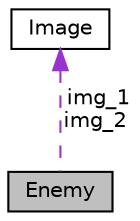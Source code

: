 digraph "Enemy"
{
 // LATEX_PDF_SIZE
  edge [fontname="Helvetica",fontsize="10",labelfontname="Helvetica",labelfontsize="10"];
  node [fontname="Helvetica",fontsize="10",shape=record];
  Node1 [label="Enemy",height=0.2,width=0.4,color="black", fillcolor="grey75", style="filled", fontcolor="black",tooltip="Struct that holds an enemy's data."];
  Node2 -> Node1 [dir="back",color="darkorchid3",fontsize="10",style="dashed",label=" img_1\nimg_2" ,fontname="Helvetica"];
  Node2 [label="Image",height=0.2,width=0.4,color="black", fillcolor="white", style="filled",URL="$struct_image.html",tooltip="Struct that holds an image's information and color map."];
}

